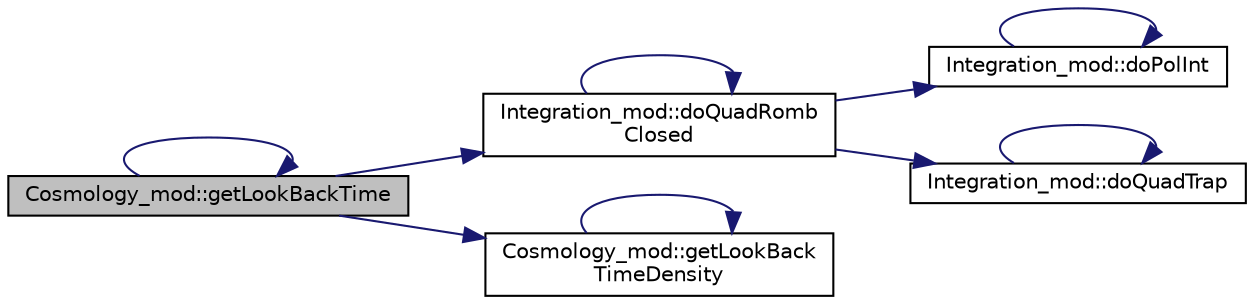 digraph "Cosmology_mod::getLookBackTime"
{
 // LATEX_PDF_SIZE
  edge [fontname="Helvetica",fontsize="10",labelfontname="Helvetica",labelfontsize="10"];
  node [fontname="Helvetica",fontsize="10",shape=record];
  rankdir="LR";
  Node1 [label="Cosmology_mod::getLookBackTime",height=0.2,width=0.4,color="black", fillcolor="grey75", style="filled", fontcolor="black",tooltip="Return the cosmological lookback time in GYrs at the given redshift for the assumed cosmological para..."];
  Node1 -> Node2 [color="midnightblue",fontsize="10",style="solid",fontname="Helvetica"];
  Node2 [label="Integration_mod::doQuadRomb\lClosed",height=0.2,width=0.4,color="black", fillcolor="white", style="filled",URL="$namespaceIntegration__mod.html#af8fc3f43e7948c94594041ed0ce3b2a3",tooltip="Return the integral of function getFunc in the closed range [lowerLim,upperLim] using Adaptive Romber..."];
  Node2 -> Node3 [color="midnightblue",fontsize="10",style="solid",fontname="Helvetica"];
  Node3 [label="Integration_mod::doPolInt",height=0.2,width=0.4,color="black", fillcolor="white", style="filled",URL="$namespaceIntegration__mod.html#a6af456f3f4755f8fcbb99292c81d8c55",tooltip=" "];
  Node3 -> Node3 [color="midnightblue",fontsize="10",style="solid",fontname="Helvetica"];
  Node2 -> Node2 [color="midnightblue",fontsize="10",style="solid",fontname="Helvetica"];
  Node2 -> Node4 [color="midnightblue",fontsize="10",style="solid",fontname="Helvetica"];
  Node4 [label="Integration_mod::doQuadTrap",height=0.2,width=0.4,color="black", fillcolor="white", style="filled",URL="$namespaceIntegration__mod.html#a5a20f6d4a6161dd4fff687c5c790dc9c",tooltip=" "];
  Node4 -> Node4 [color="midnightblue",fontsize="10",style="solid",fontname="Helvetica"];
  Node1 -> Node1 [color="midnightblue",fontsize="10",style="solid",fontname="Helvetica"];
  Node1 -> Node5 [color="midnightblue",fontsize="10",style="solid",fontname="Helvetica"];
  Node5 [label="Cosmology_mod::getLookBack\lTimeDensity",height=0.2,width=0.4,color="black", fillcolor="white", style="filled",URL="$namespaceCosmology__mod.html#a05d40c6dc6011976113b609b5a5def3f",tooltip="Return the differential (w.r.t. z) cosmological lookback time in GYrs at the given redshift for the a..."];
  Node5 -> Node5 [color="midnightblue",fontsize="10",style="solid",fontname="Helvetica"];
}
